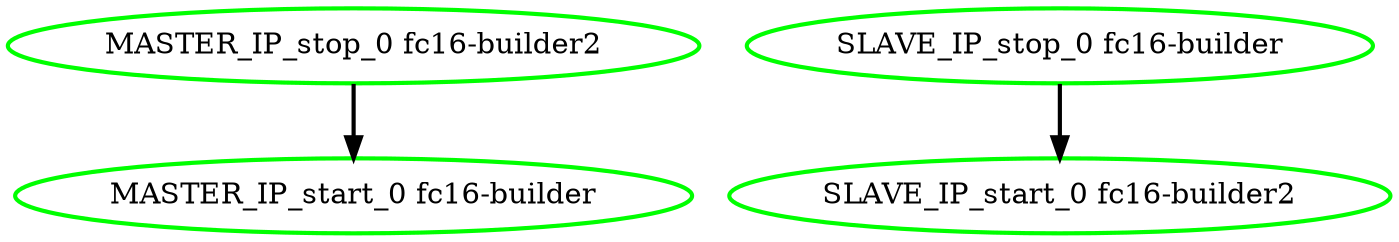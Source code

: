 digraph "g" {
"MASTER_IP_start_0 fc16-builder" [ style=bold color="green" fontcolor="black"]
"MASTER_IP_stop_0 fc16-builder2" -> "MASTER_IP_start_0 fc16-builder" [ style = bold]
"MASTER_IP_stop_0 fc16-builder2" [ style=bold color="green" fontcolor="black"]
"SLAVE_IP_start_0 fc16-builder2" [ style=bold color="green" fontcolor="black"]
"SLAVE_IP_stop_0 fc16-builder" -> "SLAVE_IP_start_0 fc16-builder2" [ style = bold]
"SLAVE_IP_stop_0 fc16-builder" [ style=bold color="green" fontcolor="black"]
}
